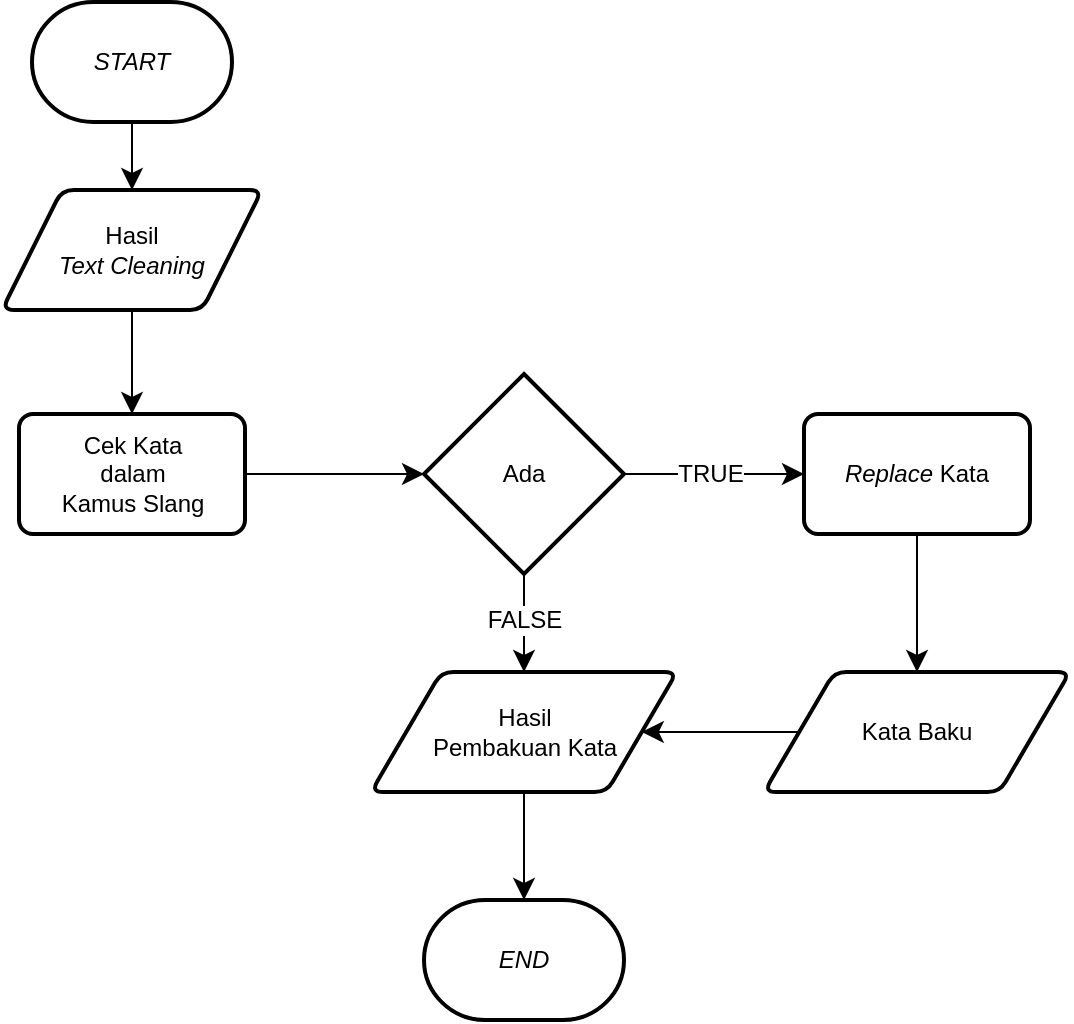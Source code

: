 <mxfile version="24.8.6">
  <diagram name="Page-1" id="AAeVqewaOoiZncuSAL-v">
    <mxGraphModel dx="593" dy="656" grid="0" gridSize="10" guides="1" tooltips="1" connect="1" arrows="1" fold="1" page="0" pageScale="1" pageWidth="850" pageHeight="1100" math="0" shadow="0">
      <root>
        <mxCell id="0" />
        <mxCell id="1" parent="0" />
        <mxCell id="ycS7OYskejZ-jSpqinFB-8" style="edgeStyle=none;curved=1;rounded=0;orthogonalLoop=1;jettySize=auto;html=1;exitX=0.5;exitY=1;exitDx=0;exitDy=0;exitPerimeter=0;entryX=0.5;entryY=0;entryDx=0;entryDy=0;fontSize=12;startSize=8;endSize=8;" edge="1" parent="1" source="ycS7OYskejZ-jSpqinFB-1" target="ycS7OYskejZ-jSpqinFB-3">
          <mxGeometry relative="1" as="geometry" />
        </mxCell>
        <mxCell id="ycS7OYskejZ-jSpqinFB-1" value="&lt;i&gt;START&lt;/i&gt;" style="strokeWidth=2;html=1;shape=mxgraph.flowchart.terminator;whiteSpace=wrap;" vertex="1" parent="1">
          <mxGeometry x="110" y="16" width="100" height="60" as="geometry" />
        </mxCell>
        <mxCell id="ycS7OYskejZ-jSpqinFB-2" value="&lt;i&gt;END&lt;/i&gt;" style="strokeWidth=2;html=1;shape=mxgraph.flowchart.terminator;whiteSpace=wrap;" vertex="1" parent="1">
          <mxGeometry x="306" y="465" width="100" height="60" as="geometry" />
        </mxCell>
        <mxCell id="ycS7OYskejZ-jSpqinFB-9" style="edgeStyle=none;curved=1;rounded=0;orthogonalLoop=1;jettySize=auto;html=1;exitX=0.5;exitY=1;exitDx=0;exitDy=0;fontSize=12;startSize=8;endSize=8;" edge="1" parent="1" source="ycS7OYskejZ-jSpqinFB-3" target="ycS7OYskejZ-jSpqinFB-5">
          <mxGeometry relative="1" as="geometry" />
        </mxCell>
        <mxCell id="ycS7OYskejZ-jSpqinFB-3" value="Hasil&lt;div&gt;&lt;i&gt;Text Cleaning&lt;/i&gt;&lt;/div&gt;" style="shape=parallelogram;html=1;strokeWidth=2;perimeter=parallelogramPerimeter;whiteSpace=wrap;rounded=1;arcSize=12;size=0.23;" vertex="1" parent="1">
          <mxGeometry x="95" y="110" width="130" height="60" as="geometry" />
        </mxCell>
        <mxCell id="ycS7OYskejZ-jSpqinFB-4" value="Hasil&lt;div&gt;Pembakuan Kata&lt;/div&gt;" style="shape=parallelogram;html=1;strokeWidth=2;perimeter=parallelogramPerimeter;whiteSpace=wrap;rounded=1;arcSize=12;size=0.23;" vertex="1" parent="1">
          <mxGeometry x="279.5" y="351" width="153" height="60" as="geometry" />
        </mxCell>
        <mxCell id="ycS7OYskejZ-jSpqinFB-5" value="Cek Kata&lt;div&gt;dalam&lt;/div&gt;&lt;div&gt;Kamus Slang&lt;/div&gt;" style="rounded=1;whiteSpace=wrap;html=1;absoluteArcSize=1;arcSize=14;strokeWidth=2;" vertex="1" parent="1">
          <mxGeometry x="103.5" y="222" width="113" height="60" as="geometry" />
        </mxCell>
        <mxCell id="ycS7OYskejZ-jSpqinFB-12" style="edgeStyle=none;curved=1;rounded=0;orthogonalLoop=1;jettySize=auto;html=1;exitX=0.5;exitY=1;exitDx=0;exitDy=0;exitPerimeter=0;entryX=0.5;entryY=0;entryDx=0;entryDy=0;fontSize=12;startSize=8;endSize=8;" edge="1" parent="1" source="ycS7OYskejZ-jSpqinFB-6" target="ycS7OYskejZ-jSpqinFB-4">
          <mxGeometry relative="1" as="geometry" />
        </mxCell>
        <mxCell id="ycS7OYskejZ-jSpqinFB-16" value="FALSE" style="edgeLabel;html=1;align=center;verticalAlign=middle;resizable=0;points=[];fontSize=12;" vertex="1" connectable="0" parent="ycS7OYskejZ-jSpqinFB-12">
          <mxGeometry x="-0.061" relative="1" as="geometry">
            <mxPoint as="offset" />
          </mxGeometry>
        </mxCell>
        <mxCell id="ycS7OYskejZ-jSpqinFB-19" style="edgeStyle=none;curved=1;rounded=0;orthogonalLoop=1;jettySize=auto;html=1;exitX=1;exitY=0.5;exitDx=0;exitDy=0;exitPerimeter=0;entryX=0;entryY=0.5;entryDx=0;entryDy=0;fontSize=12;startSize=8;endSize=8;" edge="1" parent="1" source="ycS7OYskejZ-jSpqinFB-6" target="ycS7OYskejZ-jSpqinFB-17">
          <mxGeometry relative="1" as="geometry" />
        </mxCell>
        <mxCell id="ycS7OYskejZ-jSpqinFB-20" value="TRUE" style="edgeLabel;html=1;align=center;verticalAlign=middle;resizable=0;points=[];fontSize=12;" vertex="1" connectable="0" parent="ycS7OYskejZ-jSpqinFB-19">
          <mxGeometry x="-0.052" relative="1" as="geometry">
            <mxPoint as="offset" />
          </mxGeometry>
        </mxCell>
        <mxCell id="ycS7OYskejZ-jSpqinFB-6" value="Ada" style="strokeWidth=2;html=1;shape=mxgraph.flowchart.decision;whiteSpace=wrap;" vertex="1" parent="1">
          <mxGeometry x="306" y="202" width="100" height="100" as="geometry" />
        </mxCell>
        <mxCell id="ycS7OYskejZ-jSpqinFB-10" style="edgeStyle=none;curved=1;rounded=0;orthogonalLoop=1;jettySize=auto;html=1;exitX=1;exitY=0.5;exitDx=0;exitDy=0;entryX=0;entryY=0.5;entryDx=0;entryDy=0;entryPerimeter=0;fontSize=12;startSize=8;endSize=8;" edge="1" parent="1" source="ycS7OYskejZ-jSpqinFB-5" target="ycS7OYskejZ-jSpqinFB-6">
          <mxGeometry relative="1" as="geometry" />
        </mxCell>
        <mxCell id="ycS7OYskejZ-jSpqinFB-13" style="edgeStyle=none;curved=1;rounded=0;orthogonalLoop=1;jettySize=auto;html=1;exitX=0.5;exitY=1;exitDx=0;exitDy=0;entryX=0.5;entryY=0;entryDx=0;entryDy=0;entryPerimeter=0;fontSize=12;startSize=8;endSize=8;" edge="1" parent="1" source="ycS7OYskejZ-jSpqinFB-4" target="ycS7OYskejZ-jSpqinFB-2">
          <mxGeometry relative="1" as="geometry" />
        </mxCell>
        <mxCell id="ycS7OYskejZ-jSpqinFB-21" style="edgeStyle=none;curved=1;rounded=0;orthogonalLoop=1;jettySize=auto;html=1;exitX=0.5;exitY=1;exitDx=0;exitDy=0;entryX=0.5;entryY=0;entryDx=0;entryDy=0;fontSize=12;startSize=8;endSize=8;" edge="1" parent="1" source="ycS7OYskejZ-jSpqinFB-17" target="ycS7OYskejZ-jSpqinFB-18">
          <mxGeometry relative="1" as="geometry" />
        </mxCell>
        <mxCell id="ycS7OYskejZ-jSpqinFB-17" value="&lt;i&gt;Replace &lt;/i&gt;Kata" style="rounded=1;whiteSpace=wrap;html=1;absoluteArcSize=1;arcSize=14;strokeWidth=2;" vertex="1" parent="1">
          <mxGeometry x="496" y="222" width="113" height="60" as="geometry" />
        </mxCell>
        <mxCell id="ycS7OYskejZ-jSpqinFB-23" style="edgeStyle=none;curved=1;rounded=0;orthogonalLoop=1;jettySize=auto;html=1;exitX=0;exitY=0.5;exitDx=0;exitDy=0;entryX=1;entryY=0.5;entryDx=0;entryDy=0;fontSize=12;startSize=8;endSize=8;" edge="1" parent="1" source="ycS7OYskejZ-jSpqinFB-18" target="ycS7OYskejZ-jSpqinFB-4">
          <mxGeometry relative="1" as="geometry" />
        </mxCell>
        <mxCell id="ycS7OYskejZ-jSpqinFB-18" value="Kata Baku" style="shape=parallelogram;html=1;strokeWidth=2;perimeter=parallelogramPerimeter;whiteSpace=wrap;rounded=1;arcSize=12;size=0.23;" vertex="1" parent="1">
          <mxGeometry x="476" y="351" width="153" height="60" as="geometry" />
        </mxCell>
      </root>
    </mxGraphModel>
  </diagram>
</mxfile>
